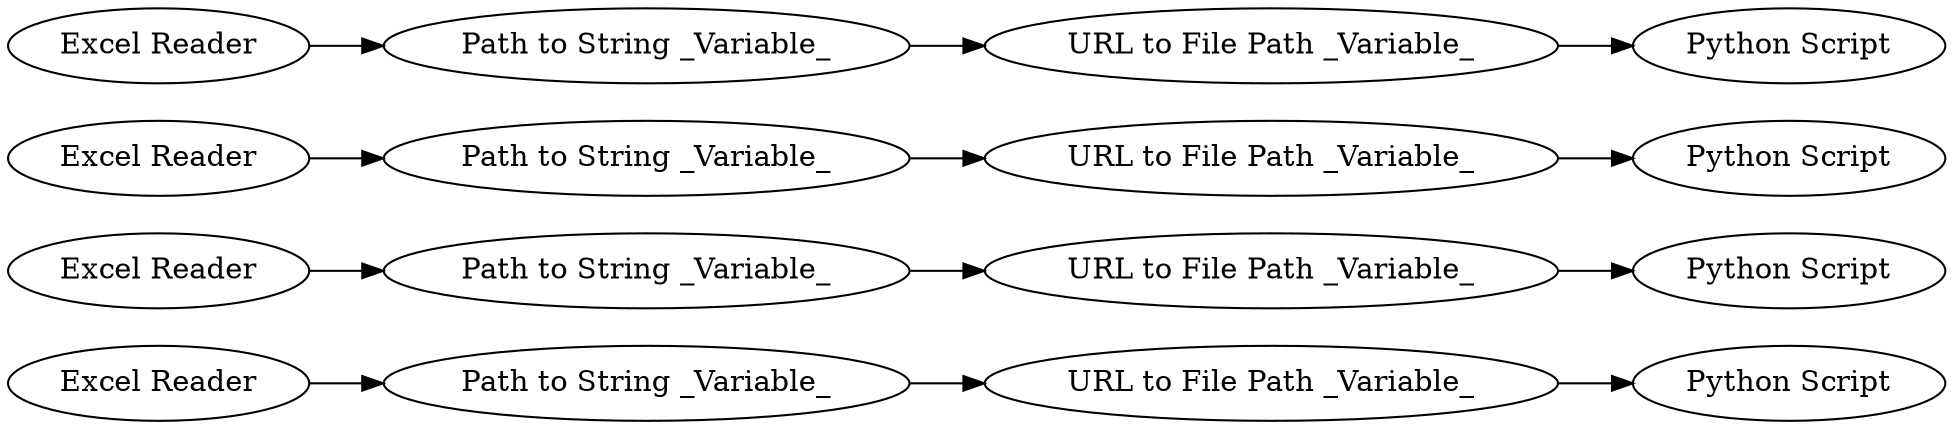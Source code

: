 digraph {
	237 -> 238
	239 -> 236
	238 -> 239
	244 -> 246
	4 -> 235
	246 -> 247
	242 -> 241
	1 -> 2
	243 -> 242
	245 -> 244
	2 -> 4
	240 -> 243
	245 [label="Excel Reader"]
	242 [label="URL to File Path _Variable_"]
	246 [label="URL to File Path _Variable_"]
	247 [label="Python Script"]
	237 [label="Excel Reader"]
	1 [label="Excel Reader"]
	235 [label="Python Script"]
	236 [label="Python Script"]
	244 [label="Path to String _Variable_"]
	241 [label="Python Script"]
	243 [label="Path to String _Variable_"]
	4 [label="URL to File Path _Variable_"]
	239 [label="URL to File Path _Variable_"]
	238 [label="Path to String _Variable_"]
	2 [label="Path to String _Variable_"]
	240 [label="Excel Reader"]
	rankdir=LR
}
